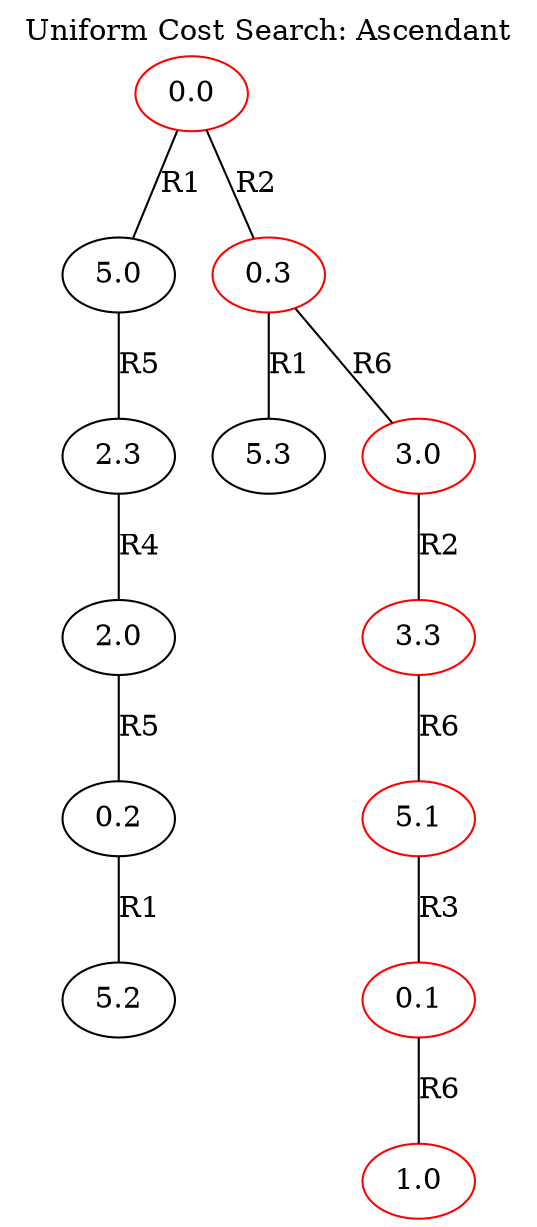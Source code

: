 strict graph G {
labelloc="t";
label="Uniform Cost Search: Ascendant";

0.0 -- 5.0[label= R1];
0.0 -- 0.3[label= R2];
0.3 -- 5.3[label= R1];
0.3 -- 3.0[label= R6];
3.0 -- 3.3[label= R2];
5.0 -- 2.3[label= R5];
3.3 -- 5.1[label= R6];
2.3 -- 2.0[label= R4];
2.0 -- 0.2[label= R5];
0.2 -- 5.2[label= R1];
5.1 -- 0.1[label= R3];
0.1 -- 1.0[label= R6];

	subgraph Solution {
	0.0 [color=red];
	0.3 [color=red];
	3.0 [color=red];
	3.3 [color=red];
	5.1 [color=red];
	0.1 [color=red];
	1.0 [color=red];
	}
}
